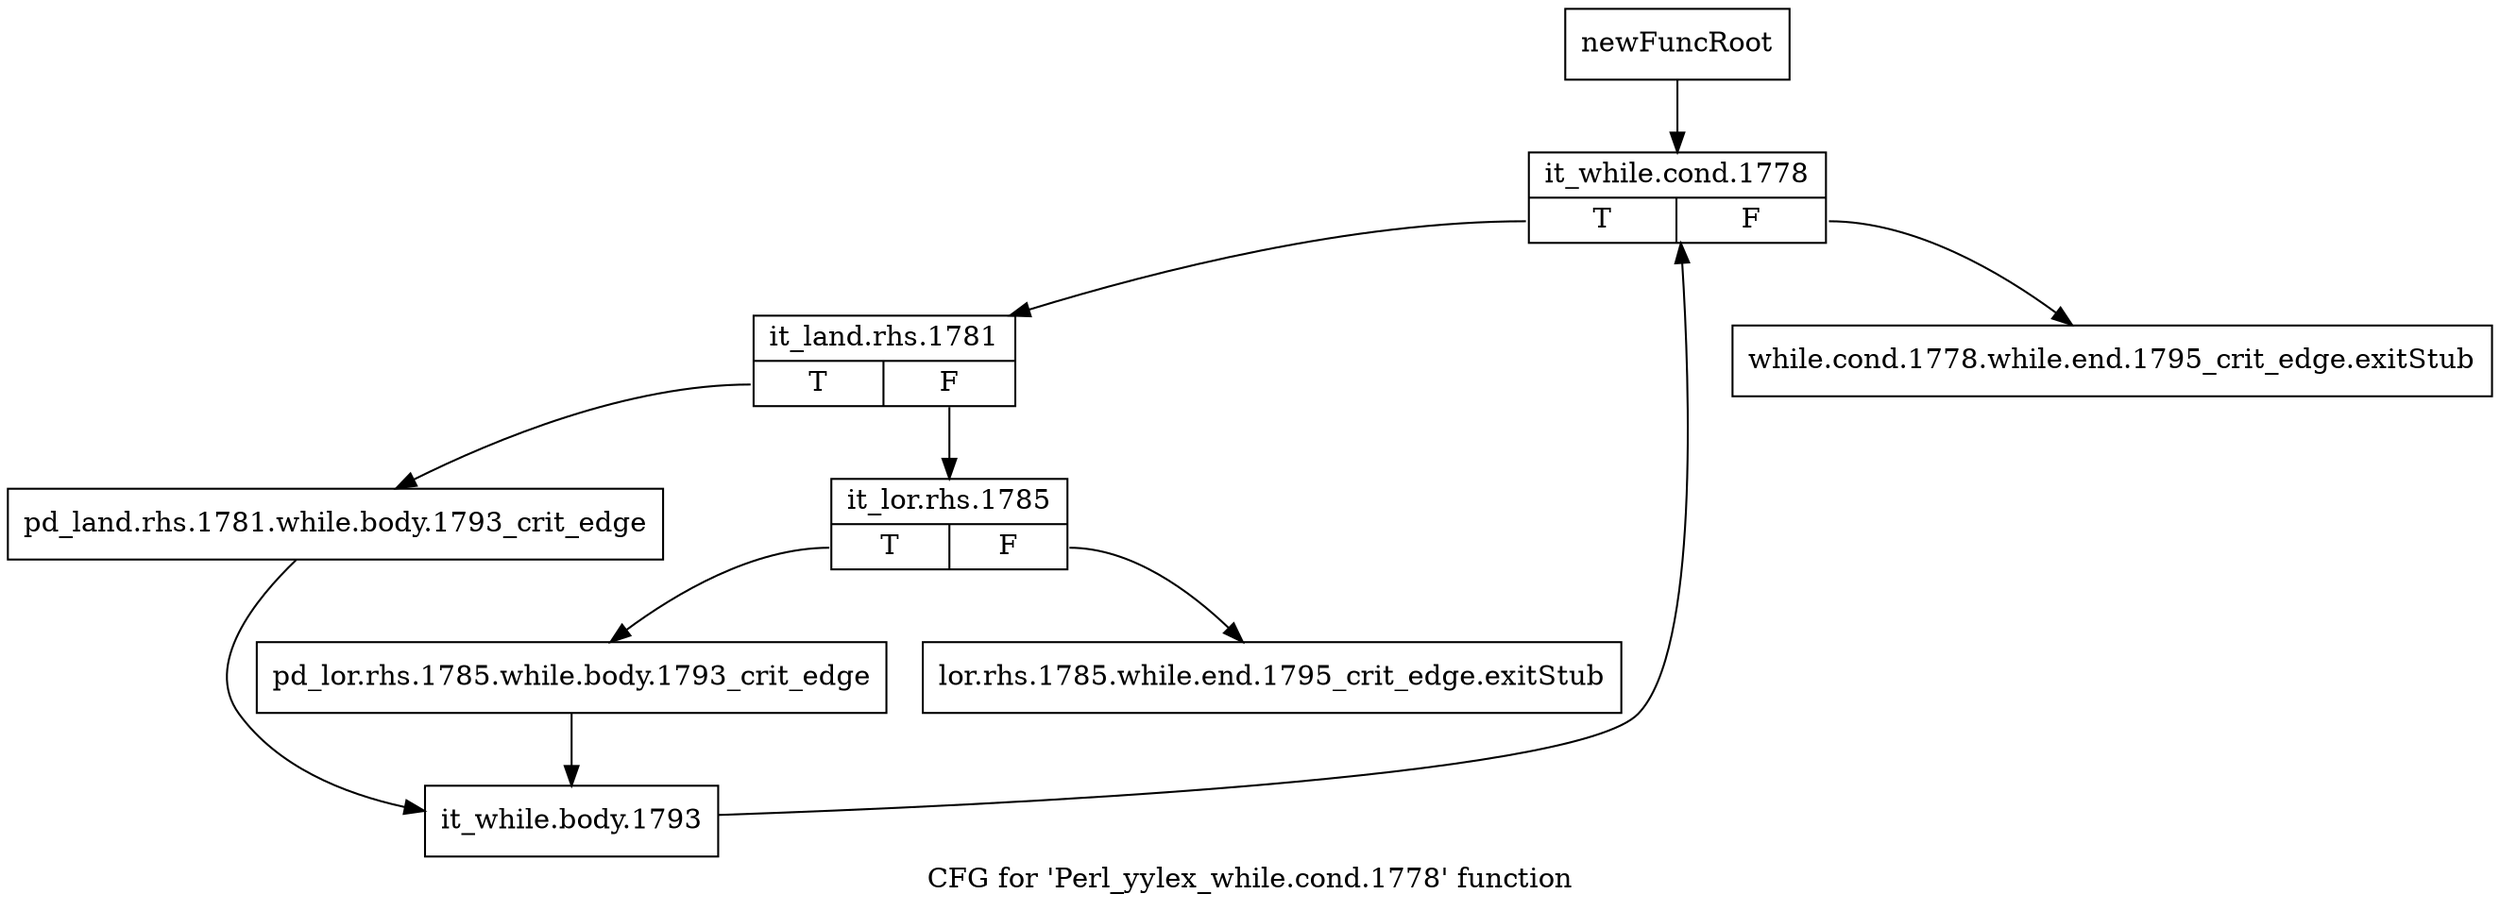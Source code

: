 digraph "CFG for 'Perl_yylex_while.cond.1778' function" {
	label="CFG for 'Perl_yylex_while.cond.1778' function";

	Node0x5581670 [shape=record,label="{newFuncRoot}"];
	Node0x5581670 -> Node0x5581760;
	Node0x55816c0 [shape=record,label="{while.cond.1778.while.end.1795_crit_edge.exitStub}"];
	Node0x5581710 [shape=record,label="{lor.rhs.1785.while.end.1795_crit_edge.exitStub}"];
	Node0x5581760 [shape=record,label="{it_while.cond.1778|{<s0>T|<s1>F}}"];
	Node0x5581760:s0 -> Node0x55817b0;
	Node0x5581760:s1 -> Node0x55816c0;
	Node0x55817b0 [shape=record,label="{it_land.rhs.1781|{<s0>T|<s1>F}}"];
	Node0x55817b0:s0 -> Node0x55818a0;
	Node0x55817b0:s1 -> Node0x5581800;
	Node0x5581800 [shape=record,label="{it_lor.rhs.1785|{<s0>T|<s1>F}}"];
	Node0x5581800:s0 -> Node0x5581850;
	Node0x5581800:s1 -> Node0x5581710;
	Node0x5581850 [shape=record,label="{pd_lor.rhs.1785.while.body.1793_crit_edge}"];
	Node0x5581850 -> Node0x55818f0;
	Node0x55818a0 [shape=record,label="{pd_land.rhs.1781.while.body.1793_crit_edge}"];
	Node0x55818a0 -> Node0x55818f0;
	Node0x55818f0 [shape=record,label="{it_while.body.1793}"];
	Node0x55818f0 -> Node0x5581760;
}
